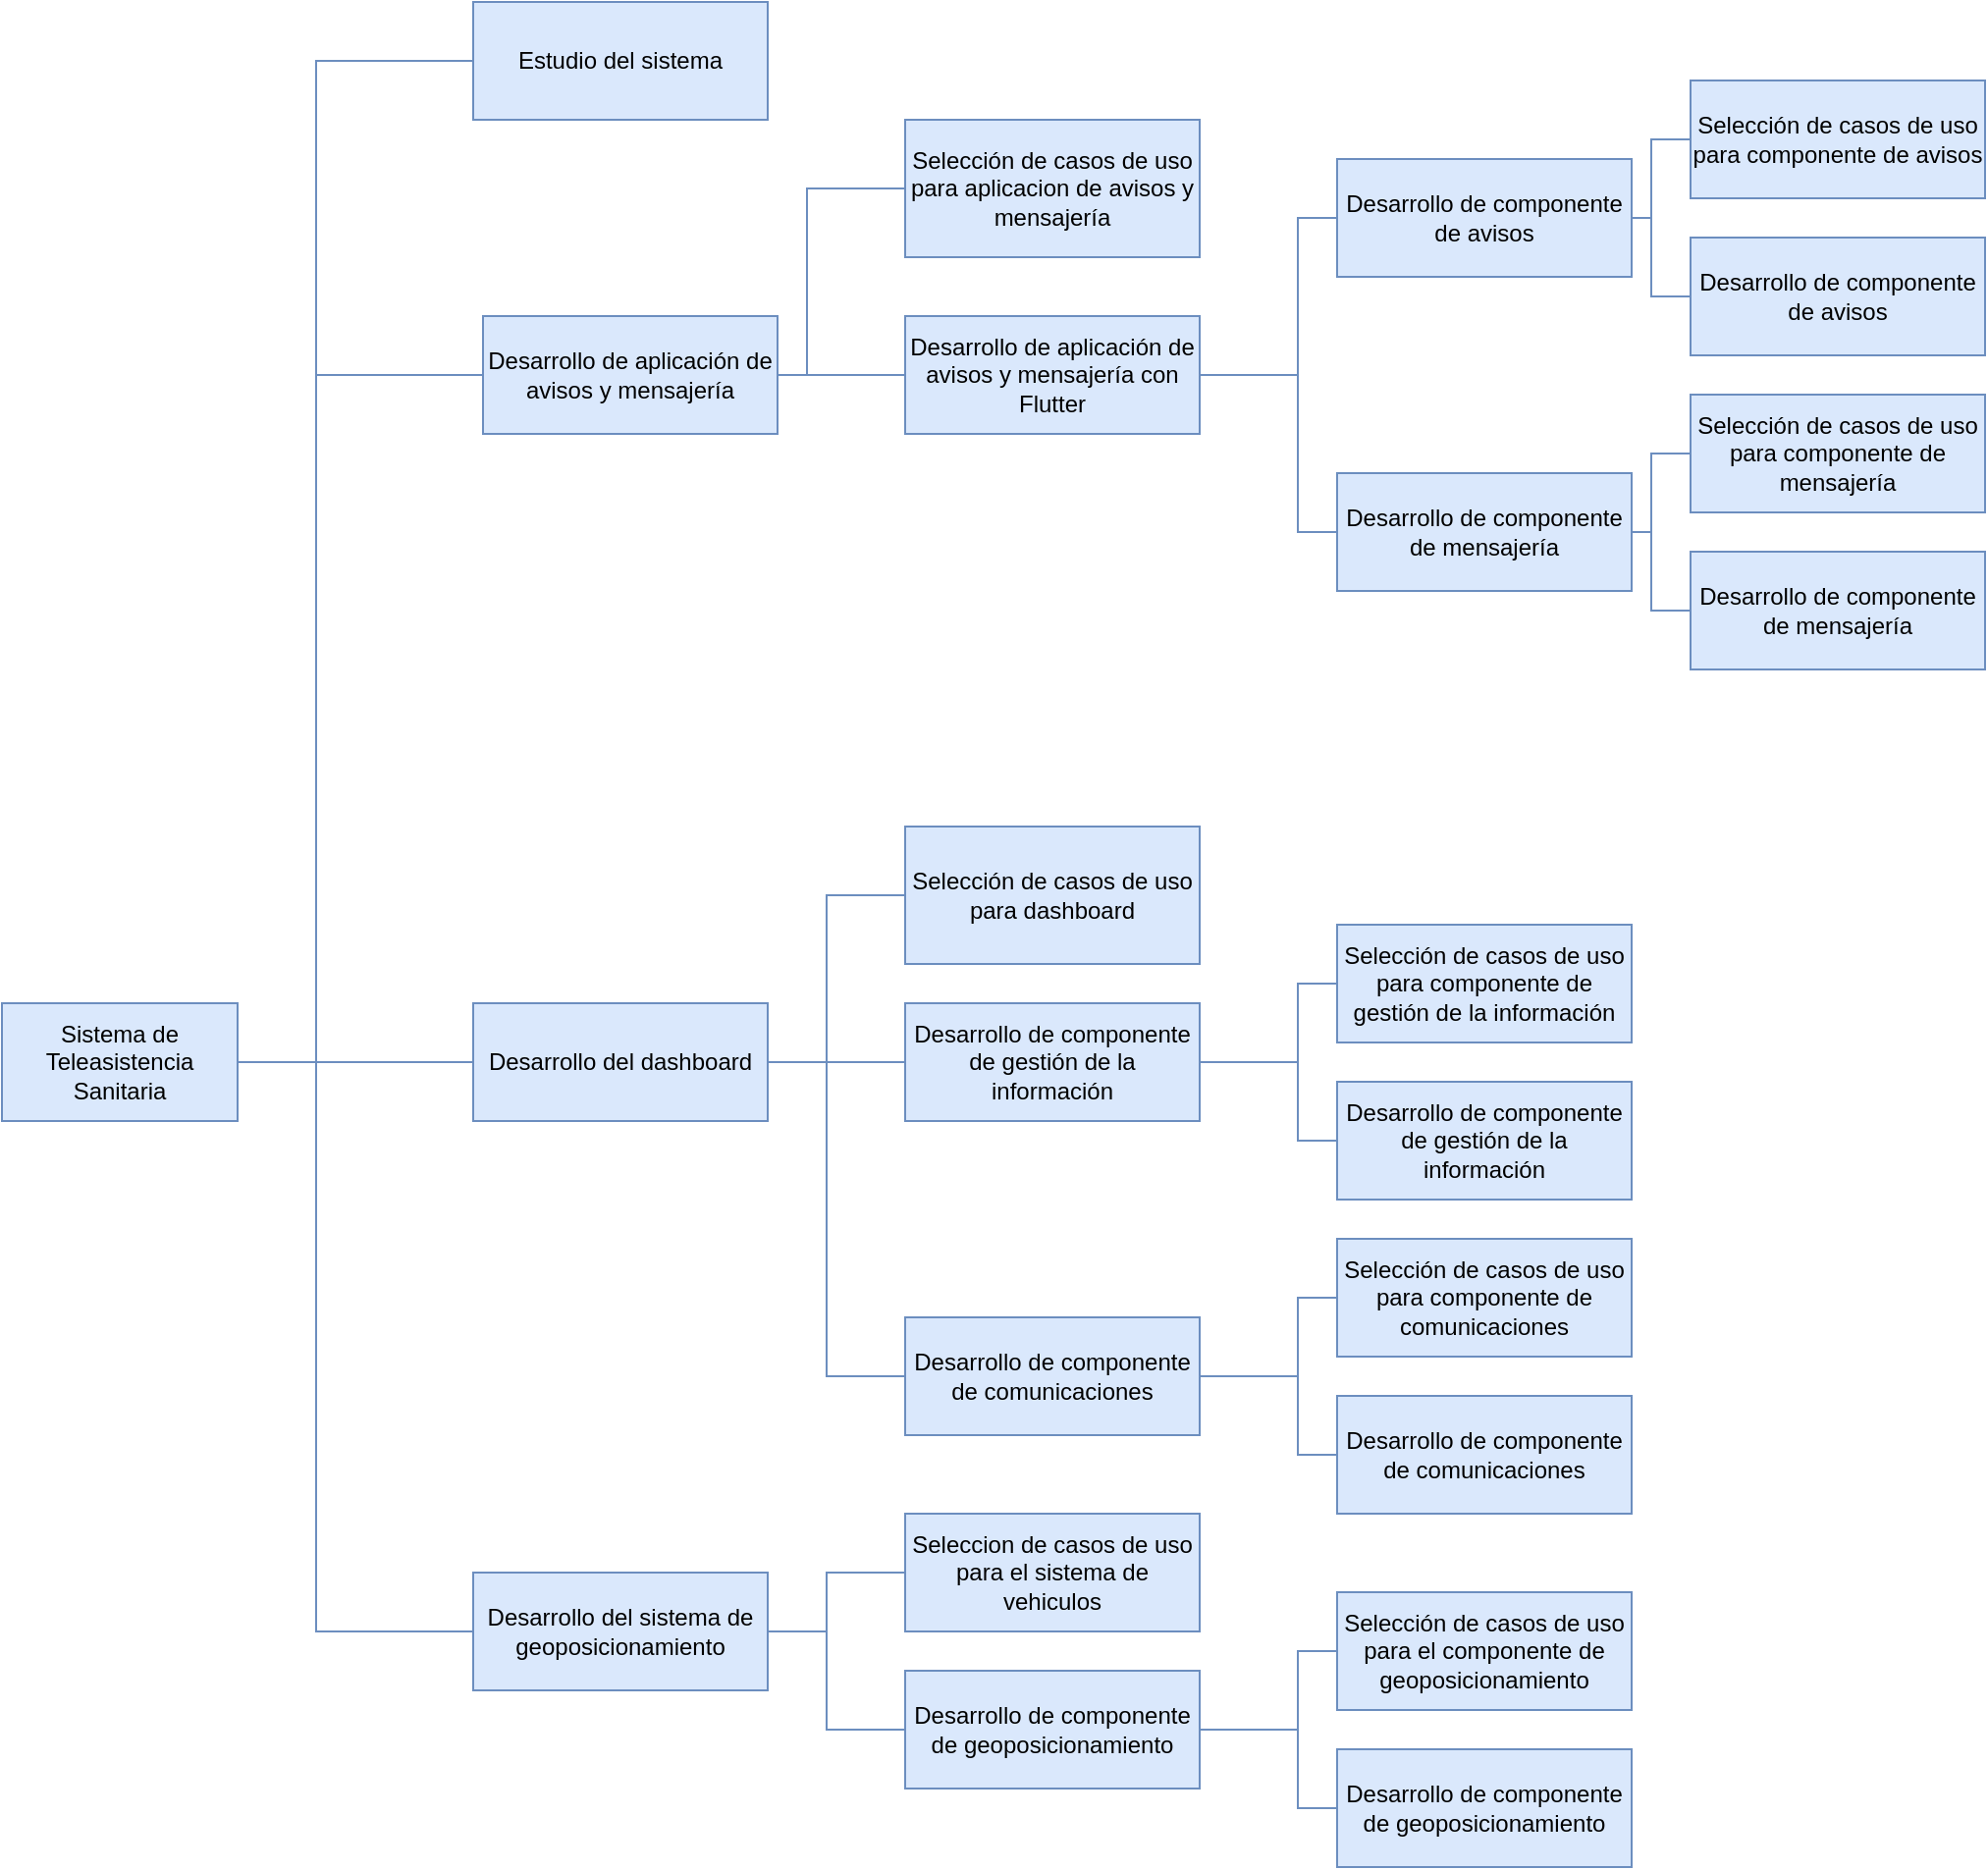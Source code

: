 <mxfile version="23.1.5" type="device">
  <diagram name="Página-1" id="WM40W13XHYOsfVp1L8E0">
    <mxGraphModel dx="2874" dy="1604" grid="1" gridSize="10" guides="1" tooltips="1" connect="1" arrows="1" fold="1" page="0" pageScale="1" pageWidth="827" pageHeight="1169" math="0" shadow="0">
      <root>
        <mxCell id="0" />
        <mxCell id="1" parent="0" />
        <mxCell id="lt9wrQUNzWrYhsqrE0Oa-2" value="Sistema de Teleasistencia Sanitaria" style="rounded=0;whiteSpace=wrap;html=1;fillColor=#dae8fc;strokeColor=#6c8ebf;" parent="1" vertex="1">
          <mxGeometry x="-460" y="500" width="120" height="60" as="geometry" />
        </mxCell>
        <mxCell id="lt9wrQUNzWrYhsqrE0Oa-3" value="Estudio del sistema" style="rounded=0;whiteSpace=wrap;html=1;fillColor=#dae8fc;strokeColor=#6c8ebf;" parent="1" vertex="1">
          <mxGeometry x="-220" y="-10" width="150" height="60" as="geometry" />
        </mxCell>
        <mxCell id="lt9wrQUNzWrYhsqrE0Oa-4" value="Desarrollo de aplicación de avisos y mensajería" style="rounded=0;whiteSpace=wrap;html=1;fillColor=#dae8fc;strokeColor=#6c8ebf;" parent="1" vertex="1">
          <mxGeometry x="-215" y="150" width="150" height="60" as="geometry" />
        </mxCell>
        <mxCell id="lt9wrQUNzWrYhsqrE0Oa-5" value="Desarrollo del dashboard" style="rounded=0;whiteSpace=wrap;html=1;fillColor=#dae8fc;strokeColor=#6c8ebf;" parent="1" vertex="1">
          <mxGeometry x="-220" y="500" width="150" height="60" as="geometry" />
        </mxCell>
        <mxCell id="lt9wrQUNzWrYhsqrE0Oa-6" value="Selección de casos de uso para aplicacion de avisos y mensajería" style="rounded=0;whiteSpace=wrap;html=1;fillColor=#dae8fc;strokeColor=#6c8ebf;" parent="1" vertex="1">
          <mxGeometry y="50" width="150" height="70" as="geometry" />
        </mxCell>
        <mxCell id="lt9wrQUNzWrYhsqrE0Oa-7" value="Desarrollo de aplicación de avisos y mensajería con Flutter" style="rounded=0;whiteSpace=wrap;html=1;fillColor=#dae8fc;strokeColor=#6c8ebf;" parent="1" vertex="1">
          <mxGeometry y="150" width="150" height="60" as="geometry" />
        </mxCell>
        <mxCell id="lt9wrQUNzWrYhsqrE0Oa-9" value="Desarrollo de componente de avisos" style="rounded=0;whiteSpace=wrap;html=1;fillColor=#dae8fc;strokeColor=#6c8ebf;" parent="1" vertex="1">
          <mxGeometry x="220" y="70" width="150" height="60" as="geometry" />
        </mxCell>
        <mxCell id="lt9wrQUNzWrYhsqrE0Oa-10" value="Desarrollo de componente de mensajería" style="rounded=0;whiteSpace=wrap;html=1;fillColor=#dae8fc;strokeColor=#6c8ebf;" parent="1" vertex="1">
          <mxGeometry x="220" y="230" width="150" height="60" as="geometry" />
        </mxCell>
        <mxCell id="lt9wrQUNzWrYhsqrE0Oa-11" value="Selección de casos de uso para componente de avisos" style="rounded=0;whiteSpace=wrap;html=1;fillColor=#dae8fc;strokeColor=#6c8ebf;" parent="1" vertex="1">
          <mxGeometry x="400" y="30" width="150" height="60" as="geometry" />
        </mxCell>
        <mxCell id="lt9wrQUNzWrYhsqrE0Oa-12" value="Desarrollo de componente de avisos" style="rounded=0;whiteSpace=wrap;html=1;fillColor=#dae8fc;strokeColor=#6c8ebf;" parent="1" vertex="1">
          <mxGeometry x="400" y="110" width="150" height="60" as="geometry" />
        </mxCell>
        <mxCell id="lt9wrQUNzWrYhsqrE0Oa-13" value="Selección de casos de uso para componente de mensajería" style="rounded=0;whiteSpace=wrap;html=1;fillColor=#dae8fc;strokeColor=#6c8ebf;" parent="1" vertex="1">
          <mxGeometry x="400" y="190" width="150" height="60" as="geometry" />
        </mxCell>
        <mxCell id="lt9wrQUNzWrYhsqrE0Oa-14" value="Desarrollo de componente de mensajería" style="rounded=0;whiteSpace=wrap;html=1;fillColor=#dae8fc;strokeColor=#6c8ebf;" parent="1" vertex="1">
          <mxGeometry x="400" y="270" width="150" height="60" as="geometry" />
        </mxCell>
        <mxCell id="lt9wrQUNzWrYhsqrE0Oa-16" value="" style="endArrow=none;html=1;rounded=0;exitX=1;exitY=0.5;exitDx=0;exitDy=0;entryX=0;entryY=0.5;entryDx=0;entryDy=0;fillColor=#dae8fc;strokeColor=#6c8ebf;" parent="1" source="lt9wrQUNzWrYhsqrE0Oa-2" target="lt9wrQUNzWrYhsqrE0Oa-5" edge="1">
          <mxGeometry width="50" height="50" relative="1" as="geometry">
            <mxPoint x="-290" y="530" as="sourcePoint" />
            <mxPoint x="-240" y="480" as="targetPoint" />
            <Array as="points">
              <mxPoint x="-300" y="530" />
            </Array>
          </mxGeometry>
        </mxCell>
        <mxCell id="lt9wrQUNzWrYhsqrE0Oa-17" value="" style="endArrow=none;html=1;rounded=0;exitX=1;exitY=0.5;exitDx=0;exitDy=0;entryX=0;entryY=0.5;entryDx=0;entryDy=0;fillColor=#dae8fc;strokeColor=#6c8ebf;" parent="1" source="lt9wrQUNzWrYhsqrE0Oa-2" target="lt9wrQUNzWrYhsqrE0Oa-3" edge="1">
          <mxGeometry width="50" height="50" relative="1" as="geometry">
            <mxPoint x="-340" y="540" as="sourcePoint" />
            <mxPoint x="-290" y="490" as="targetPoint" />
            <Array as="points">
              <mxPoint x="-300" y="530" />
              <mxPoint x="-300" y="20" />
            </Array>
          </mxGeometry>
        </mxCell>
        <mxCell id="lt9wrQUNzWrYhsqrE0Oa-18" value="" style="endArrow=none;html=1;rounded=0;exitX=1;exitY=0.5;exitDx=0;exitDy=0;entryX=0;entryY=0.5;entryDx=0;entryDy=0;fillColor=#dae8fc;strokeColor=#6c8ebf;" parent="1" source="lt9wrQUNzWrYhsqrE0Oa-2" target="lt9wrQUNzWrYhsqrE0Oa-4" edge="1">
          <mxGeometry width="50" height="50" relative="1" as="geometry">
            <mxPoint x="-280" y="530" as="sourcePoint" />
            <mxPoint x="-230" y="480" as="targetPoint" />
            <Array as="points">
              <mxPoint x="-300" y="530" />
              <mxPoint x="-300" y="180" />
            </Array>
          </mxGeometry>
        </mxCell>
        <mxCell id="lt9wrQUNzWrYhsqrE0Oa-19" value="" style="endArrow=none;html=1;rounded=0;exitX=1;exitY=0.5;exitDx=0;exitDy=0;entryX=0;entryY=0.5;entryDx=0;entryDy=0;fillColor=#dae8fc;strokeColor=#6c8ebf;" parent="1" source="lt9wrQUNzWrYhsqrE0Oa-4" target="lt9wrQUNzWrYhsqrE0Oa-6" edge="1">
          <mxGeometry width="50" height="50" relative="1" as="geometry">
            <mxPoint x="-130" y="310" as="sourcePoint" />
            <mxPoint x="-80" y="260" as="targetPoint" />
            <Array as="points">
              <mxPoint x="-50" y="180" />
              <mxPoint x="-50" y="85" />
            </Array>
          </mxGeometry>
        </mxCell>
        <mxCell id="lt9wrQUNzWrYhsqrE0Oa-20" value="" style="endArrow=none;html=1;rounded=0;exitX=1;exitY=0.5;exitDx=0;exitDy=0;entryX=0;entryY=0.5;entryDx=0;entryDy=0;fillColor=#dae8fc;strokeColor=#6c8ebf;" parent="1" source="lt9wrQUNzWrYhsqrE0Oa-4" target="lt9wrQUNzWrYhsqrE0Oa-7" edge="1">
          <mxGeometry width="50" height="50" relative="1" as="geometry">
            <mxPoint x="-80" y="280" as="sourcePoint" />
            <mxPoint x="-30" y="230" as="targetPoint" />
            <Array as="points">
              <mxPoint x="-50" y="180" />
            </Array>
          </mxGeometry>
        </mxCell>
        <mxCell id="lt9wrQUNzWrYhsqrE0Oa-29" value="" style="endArrow=none;html=1;rounded=0;exitX=1;exitY=0.5;exitDx=0;exitDy=0;entryX=0;entryY=0.5;entryDx=0;entryDy=0;fillColor=#dae8fc;strokeColor=#6c8ebf;" parent="1" source="lt9wrQUNzWrYhsqrE0Oa-9" target="lt9wrQUNzWrYhsqrE0Oa-11" edge="1">
          <mxGeometry width="50" height="50" relative="1" as="geometry">
            <mxPoint x="280" y="220" as="sourcePoint" />
            <mxPoint x="400" y="100" as="targetPoint" />
            <Array as="points">
              <mxPoint x="380" y="100" />
              <mxPoint x="380" y="60" />
            </Array>
          </mxGeometry>
        </mxCell>
        <mxCell id="lt9wrQUNzWrYhsqrE0Oa-30" value="" style="endArrow=none;html=1;rounded=0;entryX=1;entryY=0.5;entryDx=0;entryDy=0;exitX=0;exitY=0.5;exitDx=0;exitDy=0;fillColor=#dae8fc;strokeColor=#6c8ebf;" parent="1" source="lt9wrQUNzWrYhsqrE0Oa-12" target="lt9wrQUNzWrYhsqrE0Oa-9" edge="1">
          <mxGeometry width="50" height="50" relative="1" as="geometry">
            <mxPoint x="340" y="200" as="sourcePoint" />
            <mxPoint x="390" y="150" as="targetPoint" />
            <Array as="points">
              <mxPoint x="380" y="140" />
              <mxPoint x="380" y="100" />
            </Array>
          </mxGeometry>
        </mxCell>
        <mxCell id="lt9wrQUNzWrYhsqrE0Oa-31" value="" style="endArrow=none;html=1;rounded=0;exitX=1;exitY=0.5;exitDx=0;exitDy=0;entryX=0;entryY=0.5;entryDx=0;entryDy=0;fillColor=#dae8fc;strokeColor=#6c8ebf;" parent="1" source="lt9wrQUNzWrYhsqrE0Oa-10" target="lt9wrQUNzWrYhsqrE0Oa-13" edge="1">
          <mxGeometry width="50" height="50" relative="1" as="geometry">
            <mxPoint x="360" y="260" as="sourcePoint" />
            <mxPoint x="400" y="260" as="targetPoint" />
            <Array as="points">
              <mxPoint x="380" y="260" />
              <mxPoint x="380" y="220" />
            </Array>
          </mxGeometry>
        </mxCell>
        <mxCell id="lt9wrQUNzWrYhsqrE0Oa-32" value="" style="endArrow=none;html=1;rounded=0;exitX=0;exitY=0.5;exitDx=0;exitDy=0;fillColor=#dae8fc;strokeColor=#6c8ebf;" parent="1" source="lt9wrQUNzWrYhsqrE0Oa-14" target="lt9wrQUNzWrYhsqrE0Oa-10" edge="1">
          <mxGeometry width="50" height="50" relative="1" as="geometry">
            <mxPoint x="400" y="340" as="sourcePoint" />
            <mxPoint x="360" y="260" as="targetPoint" />
            <Array as="points">
              <mxPoint x="380" y="300" />
              <mxPoint x="380" y="260" />
            </Array>
          </mxGeometry>
        </mxCell>
        <mxCell id="lt9wrQUNzWrYhsqrE0Oa-43" value="" style="endArrow=none;html=1;rounded=0;exitX=1;exitY=0.5;exitDx=0;exitDy=0;entryX=0;entryY=0.5;entryDx=0;entryDy=0;fillColor=#dae8fc;strokeColor=#6c8ebf;" parent="1" source="lt9wrQUNzWrYhsqrE0Oa-7" target="lt9wrQUNzWrYhsqrE0Oa-10" edge="1">
          <mxGeometry width="50" height="50" relative="1" as="geometry">
            <mxPoint x="170" y="290" as="sourcePoint" />
            <mxPoint x="220" y="240" as="targetPoint" />
            <Array as="points">
              <mxPoint x="200" y="180" />
              <mxPoint x="200" y="260" />
            </Array>
          </mxGeometry>
        </mxCell>
        <mxCell id="lt9wrQUNzWrYhsqrE0Oa-44" value="" style="endArrow=none;html=1;rounded=0;exitX=1;exitY=0.5;exitDx=0;exitDy=0;entryX=0;entryY=0.5;entryDx=0;entryDy=0;fillColor=#dae8fc;strokeColor=#6c8ebf;" parent="1" source="lt9wrQUNzWrYhsqrE0Oa-7" target="lt9wrQUNzWrYhsqrE0Oa-9" edge="1">
          <mxGeometry width="50" height="50" relative="1" as="geometry">
            <mxPoint x="180" y="150" as="sourcePoint" />
            <mxPoint x="230" y="100" as="targetPoint" />
            <Array as="points">
              <mxPoint x="200" y="180" />
              <mxPoint x="200" y="100" />
            </Array>
          </mxGeometry>
        </mxCell>
        <mxCell id="lt9wrQUNzWrYhsqrE0Oa-47" value="Selección de casos de uso para dashboard" style="rounded=0;whiteSpace=wrap;html=1;fillColor=#dae8fc;strokeColor=#6c8ebf;" parent="1" vertex="1">
          <mxGeometry y="410" width="150" height="70" as="geometry" />
        </mxCell>
        <mxCell id="lt9wrQUNzWrYhsqrE0Oa-48" value="Desarrollo de componente de gestión de la información" style="rounded=0;whiteSpace=wrap;html=1;fillColor=#dae8fc;strokeColor=#6c8ebf;" parent="1" vertex="1">
          <mxGeometry y="500" width="150" height="60" as="geometry" />
        </mxCell>
        <mxCell id="lt9wrQUNzWrYhsqrE0Oa-49" value="Desarrollo de componente de comunicaciones" style="rounded=0;whiteSpace=wrap;html=1;fillColor=#dae8fc;strokeColor=#6c8ebf;" parent="1" vertex="1">
          <mxGeometry y="660" width="150" height="60" as="geometry" />
        </mxCell>
        <mxCell id="lt9wrQUNzWrYhsqrE0Oa-50" value="Selección de casos de uso para componente de gestión de la información" style="rounded=0;whiteSpace=wrap;html=1;fillColor=#dae8fc;strokeColor=#6c8ebf;" parent="1" vertex="1">
          <mxGeometry x="220" y="460" width="150" height="60" as="geometry" />
        </mxCell>
        <mxCell id="lt9wrQUNzWrYhsqrE0Oa-51" value="Desarrollo de componente de gestión de la información" style="rounded=0;whiteSpace=wrap;html=1;fillColor=#dae8fc;strokeColor=#6c8ebf;" parent="1" vertex="1">
          <mxGeometry x="220" y="540" width="150" height="60" as="geometry" />
        </mxCell>
        <mxCell id="lt9wrQUNzWrYhsqrE0Oa-52" value="" style="endArrow=none;html=1;rounded=0;exitX=1;exitY=0.5;exitDx=0;exitDy=0;entryX=0;entryY=0.5;entryDx=0;entryDy=0;fillColor=#dae8fc;strokeColor=#6c8ebf;" parent="1" source="lt9wrQUNzWrYhsqrE0Oa-48" target="lt9wrQUNzWrYhsqrE0Oa-50" edge="1">
          <mxGeometry width="50" height="50" relative="1" as="geometry">
            <mxPoint x="180" y="505" as="sourcePoint" />
            <mxPoint x="220" y="505" as="targetPoint" />
            <Array as="points">
              <mxPoint x="200" y="530" />
              <mxPoint x="200" y="490" />
            </Array>
          </mxGeometry>
        </mxCell>
        <mxCell id="lt9wrQUNzWrYhsqrE0Oa-53" value="" style="endArrow=none;html=1;rounded=0;entryX=1;entryY=0.5;entryDx=0;entryDy=0;exitX=0;exitY=0.5;exitDx=0;exitDy=0;fillColor=#dae8fc;strokeColor=#6c8ebf;" parent="1" source="lt9wrQUNzWrYhsqrE0Oa-51" target="lt9wrQUNzWrYhsqrE0Oa-48" edge="1">
          <mxGeometry width="50" height="50" relative="1" as="geometry">
            <mxPoint x="220" y="585" as="sourcePoint" />
            <mxPoint x="180" y="505" as="targetPoint" />
            <Array as="points">
              <mxPoint x="200" y="570" />
              <mxPoint x="200" y="530" />
            </Array>
          </mxGeometry>
        </mxCell>
        <mxCell id="lt9wrQUNzWrYhsqrE0Oa-54" value="Selección de casos de uso para componente de comunicaciones" style="rounded=0;whiteSpace=wrap;html=1;fillColor=#dae8fc;strokeColor=#6c8ebf;" parent="1" vertex="1">
          <mxGeometry x="220" y="620" width="150" height="60" as="geometry" />
        </mxCell>
        <mxCell id="lt9wrQUNzWrYhsqrE0Oa-55" value="Desarrollo de componente de comunicaciones" style="rounded=0;whiteSpace=wrap;html=1;fillColor=#dae8fc;strokeColor=#6c8ebf;" parent="1" vertex="1">
          <mxGeometry x="220" y="700" width="150" height="60" as="geometry" />
        </mxCell>
        <mxCell id="lt9wrQUNzWrYhsqrE0Oa-56" value="" style="endArrow=none;html=1;rounded=0;entryX=0;entryY=0.5;entryDx=0;entryDy=0;fillColor=#dae8fc;strokeColor=#6c8ebf;" parent="1" source="lt9wrQUNzWrYhsqrE0Oa-49" target="lt9wrQUNzWrYhsqrE0Oa-54" edge="1">
          <mxGeometry width="50" height="50" relative="1" as="geometry">
            <mxPoint x="150" y="690" as="sourcePoint" />
            <mxPoint x="220" y="665" as="targetPoint" />
            <Array as="points">
              <mxPoint x="200" y="690" />
              <mxPoint x="200" y="650" />
            </Array>
          </mxGeometry>
        </mxCell>
        <mxCell id="lt9wrQUNzWrYhsqrE0Oa-57" value="" style="endArrow=none;html=1;rounded=0;exitX=0;exitY=0.5;exitDx=0;exitDy=0;fillColor=#dae8fc;strokeColor=#6c8ebf;" parent="1" source="lt9wrQUNzWrYhsqrE0Oa-55" target="lt9wrQUNzWrYhsqrE0Oa-49" edge="1">
          <mxGeometry width="50" height="50" relative="1" as="geometry">
            <mxPoint x="220" y="745" as="sourcePoint" />
            <mxPoint x="150" y="690" as="targetPoint" />
            <Array as="points">
              <mxPoint x="200" y="730" />
              <mxPoint x="200" y="690" />
            </Array>
          </mxGeometry>
        </mxCell>
        <mxCell id="lt9wrQUNzWrYhsqrE0Oa-60" value="" style="endArrow=none;html=1;rounded=0;entryX=0;entryY=0.5;entryDx=0;entryDy=0;exitX=1;exitY=0.5;exitDx=0;exitDy=0;fillColor=#dae8fc;strokeColor=#6c8ebf;" parent="1" source="lt9wrQUNzWrYhsqrE0Oa-5" target="lt9wrQUNzWrYhsqrE0Oa-49" edge="1">
          <mxGeometry width="50" height="50" relative="1" as="geometry">
            <mxPoint x="-80" y="505" as="sourcePoint" />
            <mxPoint x="-140" y="695" as="targetPoint" />
            <Array as="points">
              <mxPoint x="-40" y="530" />
              <mxPoint x="-40" y="690" />
            </Array>
          </mxGeometry>
        </mxCell>
        <mxCell id="98jIjOhdi_BNtv-JvO38-1" value="Desarrollo de componente de geoposicionamiento" style="rounded=0;whiteSpace=wrap;html=1;fillColor=#dae8fc;strokeColor=#6c8ebf;" parent="1" vertex="1">
          <mxGeometry x="220" y="880" width="150" height="60" as="geometry" />
        </mxCell>
        <mxCell id="98jIjOhdi_BNtv-JvO38-3" value="Seleccion de casos de uso para el sistema de vehiculos" style="rounded=0;whiteSpace=wrap;html=1;fillColor=#dae8fc;strokeColor=#6c8ebf;" parent="1" vertex="1">
          <mxGeometry y="760" width="150" height="60" as="geometry" />
        </mxCell>
        <mxCell id="98jIjOhdi_BNtv-JvO38-7" value="Selección de casos de uso para el componente de geoposicionamiento" style="whiteSpace=wrap;html=1;fillColor=#dae8fc;strokeColor=#6c8ebf;" parent="1" vertex="1">
          <mxGeometry x="220" y="800" width="150" height="60" as="geometry" />
        </mxCell>
        <mxCell id="98jIjOhdi_BNtv-JvO38-10" value="Desarrollo del sistema de geoposicionamiento" style="rounded=0;whiteSpace=wrap;html=1;fillColor=#dae8fc;strokeColor=#6c8ebf;" parent="1" vertex="1">
          <mxGeometry x="-220" y="790" width="150" height="60" as="geometry" />
        </mxCell>
        <mxCell id="98jIjOhdi_BNtv-JvO38-12" value="" style="endArrow=none;html=1;rounded=0;exitX=1;exitY=0.5;exitDx=0;exitDy=0;entryX=0;entryY=0.5;entryDx=0;entryDy=0;fillColor=#dae8fc;strokeColor=#6c8ebf;" parent="1" source="98jIjOhdi_BNtv-JvO38-10" target="98jIjOhdi_BNtv-JvO38-3" edge="1">
          <mxGeometry width="50" height="50" relative="1" as="geometry">
            <mxPoint x="230" y="650" as="sourcePoint" />
            <mxPoint x="280" y="600" as="targetPoint" />
            <Array as="points">
              <mxPoint x="-40" y="820" />
              <mxPoint x="-40" y="790" />
            </Array>
          </mxGeometry>
        </mxCell>
        <mxCell id="98jIjOhdi_BNtv-JvO38-13" value="" style="endArrow=none;html=1;rounded=0;exitX=0;exitY=0.5;exitDx=0;exitDy=0;entryX=1;entryY=0.5;entryDx=0;entryDy=0;fillColor=#dae8fc;strokeColor=#6c8ebf;" parent="1" source="98jIjOhdi_BNtv-JvO38-10" target="lt9wrQUNzWrYhsqrE0Oa-2" edge="1">
          <mxGeometry width="50" height="50" relative="1" as="geometry">
            <mxPoint x="110" y="870" as="sourcePoint" />
            <mxPoint x="160" y="820" as="targetPoint" />
            <Array as="points">
              <mxPoint x="-300" y="820" />
              <mxPoint x="-300" y="530" />
            </Array>
          </mxGeometry>
        </mxCell>
        <mxCell id="98jIjOhdi_BNtv-JvO38-14" value="Desarrollo de componente de geoposicionamiento" style="rounded=0;whiteSpace=wrap;html=1;fillColor=#dae8fc;strokeColor=#6c8ebf;" parent="1" vertex="1">
          <mxGeometry y="840" width="150" height="60" as="geometry" />
        </mxCell>
        <mxCell id="98jIjOhdi_BNtv-JvO38-19" value="" style="endArrow=none;html=1;rounded=0;exitX=0;exitY=0.5;exitDx=0;exitDy=0;entryX=1;entryY=0.5;entryDx=0;entryDy=0;fillColor=#dae8fc;strokeColor=#6c8ebf;" parent="1" source="98jIjOhdi_BNtv-JvO38-14" target="98jIjOhdi_BNtv-JvO38-10" edge="1">
          <mxGeometry width="50" height="50" relative="1" as="geometry">
            <mxPoint x="230" y="660" as="sourcePoint" />
            <mxPoint x="-70" y="780" as="targetPoint" />
            <Array as="points">
              <mxPoint x="-40" y="870" />
              <mxPoint x="-40" y="820" />
            </Array>
          </mxGeometry>
        </mxCell>
        <mxCell id="98jIjOhdi_BNtv-JvO38-20" value="" style="endArrow=none;html=1;rounded=0;exitX=1;exitY=0.5;exitDx=0;exitDy=0;entryX=0;entryY=0.5;entryDx=0;entryDy=0;fillColor=#dae8fc;strokeColor=#6c8ebf;" parent="1" source="98jIjOhdi_BNtv-JvO38-14" target="98jIjOhdi_BNtv-JvO38-7" edge="1">
          <mxGeometry width="50" height="50" relative="1" as="geometry">
            <mxPoint x="250" y="820" as="sourcePoint" />
            <mxPoint x="300" y="770" as="targetPoint" />
            <Array as="points">
              <mxPoint x="200" y="870" />
              <mxPoint x="200" y="830" />
            </Array>
          </mxGeometry>
        </mxCell>
        <mxCell id="98jIjOhdi_BNtv-JvO38-21" value="" style="endArrow=none;html=1;rounded=0;exitX=0;exitY=0.5;exitDx=0;exitDy=0;fillColor=#dae8fc;strokeColor=#6c8ebf;" parent="1" source="98jIjOhdi_BNtv-JvO38-1" edge="1">
          <mxGeometry width="50" height="50" relative="1" as="geometry">
            <mxPoint x="250" y="820" as="sourcePoint" />
            <mxPoint x="150" y="870" as="targetPoint" />
            <Array as="points">
              <mxPoint x="200" y="910" />
              <mxPoint x="200" y="870" />
            </Array>
          </mxGeometry>
        </mxCell>
        <mxCell id="98jIjOhdi_BNtv-JvO38-23" value="" style="endArrow=none;html=1;rounded=0;exitX=1;exitY=0.5;exitDx=0;exitDy=0;entryX=0;entryY=0.5;entryDx=0;entryDy=0;fillColor=#dae8fc;strokeColor=#6c8ebf;" parent="1" source="lt9wrQUNzWrYhsqrE0Oa-5" target="lt9wrQUNzWrYhsqrE0Oa-48" edge="1">
          <mxGeometry width="50" height="50" relative="1" as="geometry">
            <mxPoint x="70" y="520" as="sourcePoint" />
            <mxPoint x="120" y="470" as="targetPoint" />
          </mxGeometry>
        </mxCell>
        <mxCell id="98jIjOhdi_BNtv-JvO38-24" value="" style="endArrow=none;html=1;rounded=0;exitX=1;exitY=0.5;exitDx=0;exitDy=0;entryX=0;entryY=0.5;entryDx=0;entryDy=0;fillColor=#dae8fc;strokeColor=#6c8ebf;" parent="1" source="lt9wrQUNzWrYhsqrE0Oa-5" target="lt9wrQUNzWrYhsqrE0Oa-47" edge="1">
          <mxGeometry width="50" height="50" relative="1" as="geometry">
            <mxPoint x="70" y="520" as="sourcePoint" />
            <mxPoint x="120" y="470" as="targetPoint" />
            <Array as="points">
              <mxPoint x="-40" y="530" />
              <mxPoint x="-40" y="445" />
            </Array>
          </mxGeometry>
        </mxCell>
      </root>
    </mxGraphModel>
  </diagram>
</mxfile>
